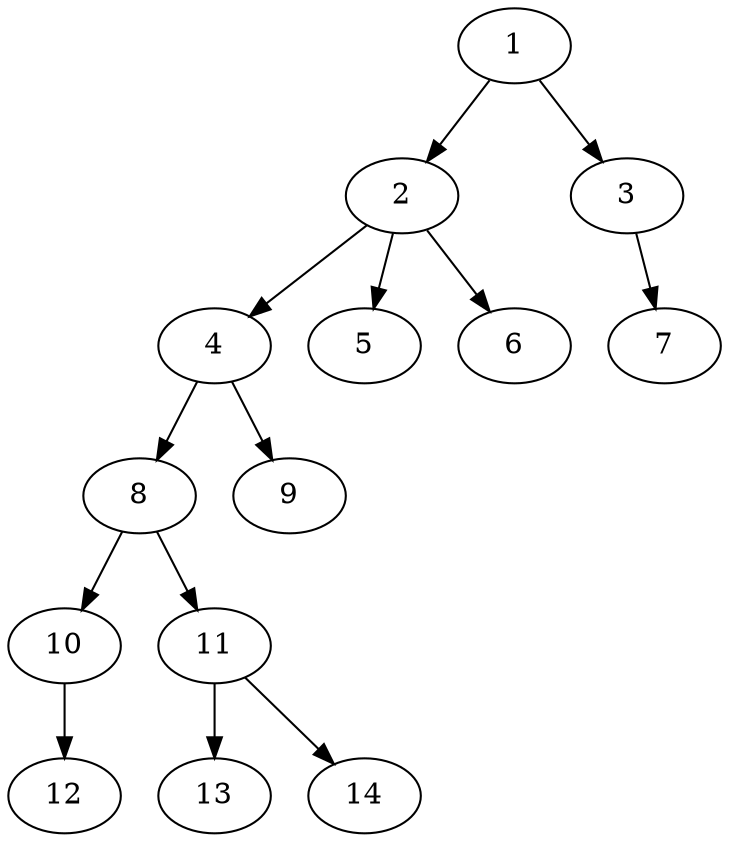 // DAG (tier=1-easy, mode=compute, n=14, ccr=0.269, fat=0.425, density=0.341, regular=0.612, jump=0.031, mindata=262144, maxdata=2097152)
// DAG automatically generated by daggen at Sun Aug 24 16:33:32 2025
// /home/ermia/Project/Environments/daggen/bin/daggen --dot --ccr 0.269 --fat 0.425 --regular 0.612 --density 0.341 --jump 0.031 --mindata 262144 --maxdata 2097152 -n 14 
digraph G {
  1 [size="5118278925900270", alpha="0.16", expect_size="2559139462950135"]
  1 -> 2 [size ="7177502720000"]
  1 -> 3 [size ="7177502720000"]
  2 [size="3751102120511939", alpha="0.13", expect_size="1875551060255969"]
  2 -> 4 [size ="1631424872448"]
  2 -> 5 [size ="1631424872448"]
  2 -> 6 [size ="1631424872448"]
  3 [size="7851931028321992704", alpha="0.16", expect_size="3925965514160996352"]
  3 -> 7 [size ="31603921256448"]
  4 [size="53888827813901", alpha="0.03", expect_size="26944413906950"]
  4 -> 8 [size ="3162471661568"]
  4 -> 9 [size ="3162471661568"]
  5 [size="92984548666609", alpha="0.04", expect_size="46492274333304"]
  6 [size="101070463236188", alpha="0.09", expect_size="50535231618094"]
  7 [size="109165710661788", alpha="0.01", expect_size="54582855330894"]
  8 [size="90843410549702656", alpha="0.10", expect_size="45421705274851328"]
  8 -> 10 [size ="1616660922368"]
  8 -> 11 [size ="1616660922368"]
  9 [size="237765005978952", alpha="0.12", expect_size="118882502989476"]
  10 [size="1420361833318895", alpha="0.02", expect_size="710180916659447"]
  10 -> 12 [size ="2773483520000"]
  11 [size="12662543966651376", alpha="0.16", expect_size="6331271983325688"]
  11 -> 13 [size ="15288238080000"]
  11 -> 14 [size ="15288238080000"]
  12 [size="886152332708937728", alpha="0.13", expect_size="443076166354468864"]
  13 [size="10535535759255722", alpha="0.20", expect_size="5267767879627861"]
  14 [size="2990764122892664832", alpha="0.15", expect_size="1495382061446332416"]
}